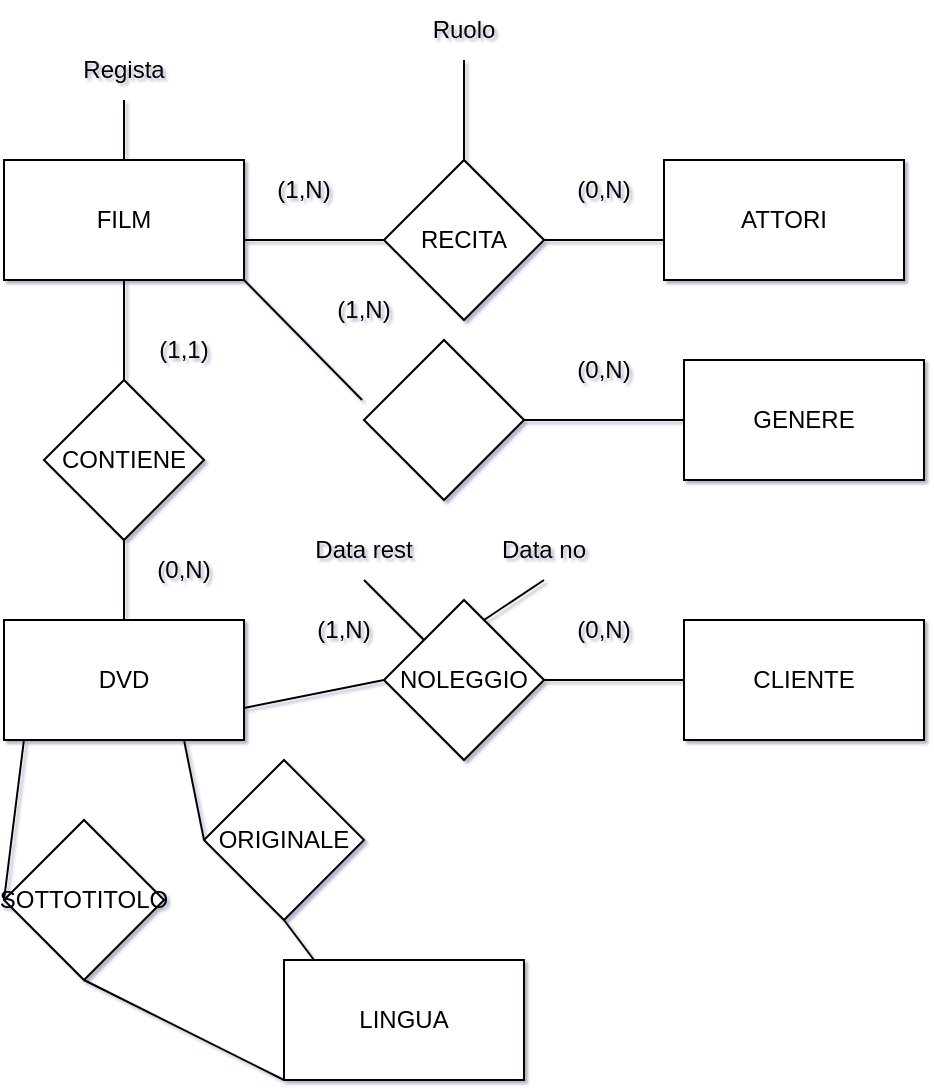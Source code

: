 <mxfile version="15.8.6" type="google"><diagram id="jHMDK2_Nlln0xNN0hwcG" name="Page-1"><mxGraphModel dx="1406" dy="692" grid="1" gridSize="10" guides="1" tooltips="1" connect="1" arrows="1" fold="1" page="1" pageScale="1" pageWidth="1169" pageHeight="827" background="#ffffff" math="0" shadow="1"><root><mxCell id="0"/><mxCell id="1" parent="0"/><mxCell id="cBYSsx3dMt86jVMq1a9o-1" value="FILM" style="rounded=0;whiteSpace=wrap;html=1;" vertex="1" parent="1"><mxGeometry x="70" y="140" width="120" height="60" as="geometry"/></mxCell><mxCell id="cBYSsx3dMt86jVMq1a9o-2" value="RECITA" style="rhombus;whiteSpace=wrap;html=1;" vertex="1" parent="1"><mxGeometry x="260" y="140" width="80" height="80" as="geometry"/></mxCell><mxCell id="cBYSsx3dMt86jVMq1a9o-3" value="ATTORI" style="rounded=0;whiteSpace=wrap;html=1;" vertex="1" parent="1"><mxGeometry x="400" y="140" width="120" height="60" as="geometry"/></mxCell><mxCell id="cBYSsx3dMt86jVMq1a9o-4" value="" style="endArrow=none;html=1;rounded=0;entryX=0;entryY=0.5;entryDx=0;entryDy=0;" edge="1" parent="1" target="cBYSsx3dMt86jVMq1a9o-2"><mxGeometry width="50" height="50" relative="1" as="geometry"><mxPoint x="190" y="180" as="sourcePoint"/><mxPoint x="240" y="130" as="targetPoint"/></mxGeometry></mxCell><mxCell id="cBYSsx3dMt86jVMq1a9o-5" value="" style="endArrow=none;html=1;rounded=0;" edge="1" parent="1"><mxGeometry width="50" height="50" relative="1" as="geometry"><mxPoint x="340" y="180" as="sourcePoint"/><mxPoint x="400" y="180" as="targetPoint"/></mxGeometry></mxCell><mxCell id="cBYSsx3dMt86jVMq1a9o-6" value="(1,N)" style="text;html=1;strokeColor=none;fillColor=none;align=center;verticalAlign=middle;whiteSpace=wrap;rounded=0;" vertex="1" parent="1"><mxGeometry x="190" y="140" width="60" height="30" as="geometry"/></mxCell><mxCell id="cBYSsx3dMt86jVMq1a9o-7" value="(0,N)" style="text;html=1;strokeColor=none;fillColor=none;align=center;verticalAlign=middle;whiteSpace=wrap;rounded=0;" vertex="1" parent="1"><mxGeometry x="340" y="140" width="60" height="30" as="geometry"/></mxCell><mxCell id="cBYSsx3dMt86jVMq1a9o-8" value="Ruolo" style="text;html=1;strokeColor=none;fillColor=none;align=center;verticalAlign=middle;whiteSpace=wrap;rounded=0;" vertex="1" parent="1"><mxGeometry x="270" y="60" width="60" height="30" as="geometry"/></mxCell><mxCell id="cBYSsx3dMt86jVMq1a9o-10" value="" style="endArrow=none;html=1;rounded=0;entryX=0.5;entryY=1;entryDx=0;entryDy=0;" edge="1" parent="1" target="cBYSsx3dMt86jVMq1a9o-8"><mxGeometry width="50" height="50" relative="1" as="geometry"><mxPoint x="300" y="140" as="sourcePoint"/><mxPoint x="350" y="90" as="targetPoint"/></mxGeometry></mxCell><mxCell id="cBYSsx3dMt86jVMq1a9o-11" value="Regista" style="text;html=1;strokeColor=none;fillColor=none;align=center;verticalAlign=middle;whiteSpace=wrap;rounded=0;" vertex="1" parent="1"><mxGeometry x="100" y="80" width="60" height="30" as="geometry"/></mxCell><mxCell id="cBYSsx3dMt86jVMq1a9o-12" value="" style="endArrow=none;html=1;rounded=0;entryX=0.5;entryY=1;entryDx=0;entryDy=0;" edge="1" parent="1" target="cBYSsx3dMt86jVMq1a9o-11"><mxGeometry width="50" height="50" relative="1" as="geometry"><mxPoint x="130" y="140" as="sourcePoint"/><mxPoint x="180" y="90" as="targetPoint"/></mxGeometry></mxCell><mxCell id="cBYSsx3dMt86jVMq1a9o-13" value="DVD" style="rounded=0;whiteSpace=wrap;html=1;" vertex="1" parent="1"><mxGeometry x="70" y="370" width="120" height="60" as="geometry"/></mxCell><mxCell id="cBYSsx3dMt86jVMq1a9o-14" value="CONTIENE" style="rhombus;whiteSpace=wrap;html=1;" vertex="1" parent="1"><mxGeometry x="90" y="250" width="80" height="80" as="geometry"/></mxCell><mxCell id="cBYSsx3dMt86jVMq1a9o-15" value="" style="endArrow=none;html=1;rounded=0;entryX=0.5;entryY=1;entryDx=0;entryDy=0;" edge="1" parent="1" target="cBYSsx3dMt86jVMq1a9o-14"><mxGeometry width="50" height="50" relative="1" as="geometry"><mxPoint x="130" y="370" as="sourcePoint"/><mxPoint x="180" y="320" as="targetPoint"/></mxGeometry></mxCell><mxCell id="cBYSsx3dMt86jVMq1a9o-16" value="" style="endArrow=none;html=1;rounded=0;entryX=0.5;entryY=1;entryDx=0;entryDy=0;" edge="1" parent="1" target="cBYSsx3dMt86jVMq1a9o-1"><mxGeometry width="50" height="50" relative="1" as="geometry"><mxPoint x="130" y="250" as="sourcePoint"/><mxPoint x="180" y="200" as="targetPoint"/></mxGeometry></mxCell><mxCell id="cBYSsx3dMt86jVMq1a9o-17" value="NOLEGGIO" style="rhombus;whiteSpace=wrap;html=1;" vertex="1" parent="1"><mxGeometry x="260" y="360" width="80" height="80" as="geometry"/></mxCell><mxCell id="cBYSsx3dMt86jVMq1a9o-18" value="CLIENTE" style="rounded=0;whiteSpace=wrap;html=1;" vertex="1" parent="1"><mxGeometry x="410" y="370" width="120" height="60" as="geometry"/></mxCell><mxCell id="cBYSsx3dMt86jVMq1a9o-19" value="" style="endArrow=none;html=1;rounded=0;entryX=0;entryY=0.5;entryDx=0;entryDy=0;" edge="1" parent="1" target="cBYSsx3dMt86jVMq1a9o-17"><mxGeometry width="50" height="50" relative="1" as="geometry"><mxPoint x="190" y="414" as="sourcePoint"/><mxPoint x="240" y="364" as="targetPoint"/></mxGeometry></mxCell><mxCell id="cBYSsx3dMt86jVMq1a9o-20" value="" style="endArrow=none;html=1;rounded=0;entryX=0;entryY=0.5;entryDx=0;entryDy=0;" edge="1" parent="1" target="cBYSsx3dMt86jVMq1a9o-18"><mxGeometry width="50" height="50" relative="1" as="geometry"><mxPoint x="340" y="400" as="sourcePoint"/><mxPoint x="390" y="350" as="targetPoint"/></mxGeometry></mxCell><mxCell id="cBYSsx3dMt86jVMq1a9o-21" value="(1,1)" style="text;html=1;strokeColor=none;fillColor=none;align=center;verticalAlign=middle;whiteSpace=wrap;rounded=0;" vertex="1" parent="1"><mxGeometry x="130" y="220" width="60" height="30" as="geometry"/></mxCell><mxCell id="cBYSsx3dMt86jVMq1a9o-22" value="(0,N)" style="text;html=1;strokeColor=none;fillColor=none;align=center;verticalAlign=middle;whiteSpace=wrap;rounded=0;" vertex="1" parent="1"><mxGeometry x="130" y="330" width="60" height="30" as="geometry"/></mxCell><mxCell id="cBYSsx3dMt86jVMq1a9o-23" value="(1,N)" style="text;html=1;strokeColor=none;fillColor=none;align=center;verticalAlign=middle;whiteSpace=wrap;rounded=0;" vertex="1" parent="1"><mxGeometry x="210" y="360" width="60" height="30" as="geometry"/></mxCell><mxCell id="cBYSsx3dMt86jVMq1a9o-24" value="(0,N)" style="text;html=1;strokeColor=none;fillColor=none;align=center;verticalAlign=middle;whiteSpace=wrap;rounded=0;" vertex="1" parent="1"><mxGeometry x="340" y="360" width="60" height="30" as="geometry"/></mxCell><mxCell id="cBYSsx3dMt86jVMq1a9o-25" value="" style="rhombus;whiteSpace=wrap;html=1;" vertex="1" parent="1"><mxGeometry x="250" y="230" width="80" height="80" as="geometry"/></mxCell><mxCell id="cBYSsx3dMt86jVMq1a9o-26" value="GENERE" style="rounded=0;whiteSpace=wrap;html=1;" vertex="1" parent="1"><mxGeometry x="410" y="240" width="120" height="60" as="geometry"/></mxCell><mxCell id="cBYSsx3dMt86jVMq1a9o-27" value="" style="endArrow=none;html=1;rounded=0;entryX=-0.012;entryY=0.375;entryDx=0;entryDy=0;entryPerimeter=0;" edge="1" parent="1" target="cBYSsx3dMt86jVMq1a9o-25"><mxGeometry width="50" height="50" relative="1" as="geometry"><mxPoint x="190" y="200" as="sourcePoint"/><mxPoint x="240" y="150" as="targetPoint"/></mxGeometry></mxCell><mxCell id="cBYSsx3dMt86jVMq1a9o-28" value="" style="endArrow=none;html=1;rounded=0;entryX=0;entryY=0.5;entryDx=0;entryDy=0;" edge="1" parent="1" target="cBYSsx3dMt86jVMq1a9o-26"><mxGeometry width="50" height="50" relative="1" as="geometry"><mxPoint x="330" y="270" as="sourcePoint"/><mxPoint x="380" y="220" as="targetPoint"/></mxGeometry></mxCell><mxCell id="cBYSsx3dMt86jVMq1a9o-29" value="(1,N)" style="text;html=1;strokeColor=none;fillColor=none;align=center;verticalAlign=middle;whiteSpace=wrap;rounded=0;" vertex="1" parent="1"><mxGeometry x="220" y="200" width="60" height="30" as="geometry"/></mxCell><mxCell id="cBYSsx3dMt86jVMq1a9o-30" value="(0,N)" style="text;html=1;strokeColor=none;fillColor=none;align=center;verticalAlign=middle;whiteSpace=wrap;rounded=0;" vertex="1" parent="1"><mxGeometry x="340" y="230" width="60" height="30" as="geometry"/></mxCell><mxCell id="cBYSsx3dMt86jVMq1a9o-31" value="Data rest" style="text;html=1;strokeColor=none;fillColor=none;align=center;verticalAlign=middle;whiteSpace=wrap;rounded=0;" vertex="1" parent="1"><mxGeometry x="220" y="320" width="60" height="30" as="geometry"/></mxCell><mxCell id="cBYSsx3dMt86jVMq1a9o-33" value="Data no" style="text;html=1;strokeColor=none;fillColor=none;align=center;verticalAlign=middle;whiteSpace=wrap;rounded=0;" vertex="1" parent="1"><mxGeometry x="310" y="320" width="60" height="30" as="geometry"/></mxCell><mxCell id="cBYSsx3dMt86jVMq1a9o-34" value="" style="endArrow=none;html=1;rounded=0;entryX=0.5;entryY=1;entryDx=0;entryDy=0;" edge="1" parent="1" target="cBYSsx3dMt86jVMq1a9o-33"><mxGeometry width="50" height="50" relative="1" as="geometry"><mxPoint x="310" y="370" as="sourcePoint"/><mxPoint x="360" y="320" as="targetPoint"/></mxGeometry></mxCell><mxCell id="cBYSsx3dMt86jVMq1a9o-35" value="" style="endArrow=none;html=1;rounded=0;entryX=0.5;entryY=1;entryDx=0;entryDy=0;" edge="1" parent="1" target="cBYSsx3dMt86jVMq1a9o-31"><mxGeometry width="50" height="50" relative="1" as="geometry"><mxPoint x="280" y="380" as="sourcePoint"/><mxPoint x="330" y="330" as="targetPoint"/></mxGeometry></mxCell><mxCell id="cBYSsx3dMt86jVMq1a9o-36" value="LINGUA" style="rounded=0;whiteSpace=wrap;html=1;" vertex="1" parent="1"><mxGeometry x="210" y="540" width="120" height="60" as="geometry"/></mxCell><mxCell id="cBYSsx3dMt86jVMq1a9o-37" value="SOTTOTITOLO" style="rhombus;whiteSpace=wrap;html=1;" vertex="1" parent="1"><mxGeometry x="70" y="470" width="80" height="80" as="geometry"/></mxCell><mxCell id="cBYSsx3dMt86jVMq1a9o-38" value="ORIGINALE" style="rhombus;whiteSpace=wrap;html=1;" vertex="1" parent="1"><mxGeometry x="170" y="440" width="80" height="80" as="geometry"/></mxCell><mxCell id="cBYSsx3dMt86jVMq1a9o-39" value="" style="endArrow=none;html=1;rounded=0;entryX=0.083;entryY=1;entryDx=0;entryDy=0;entryPerimeter=0;" edge="1" parent="1" target="cBYSsx3dMt86jVMq1a9o-13"><mxGeometry width="50" height="50" relative="1" as="geometry"><mxPoint x="70" y="510" as="sourcePoint"/><mxPoint x="120" y="460" as="targetPoint"/></mxGeometry></mxCell><mxCell id="cBYSsx3dMt86jVMq1a9o-40" value="" style="endArrow=none;html=1;rounded=0;entryX=0;entryY=1;entryDx=0;entryDy=0;" edge="1" parent="1" target="cBYSsx3dMt86jVMq1a9o-36"><mxGeometry width="50" height="50" relative="1" as="geometry"><mxPoint x="110" y="550" as="sourcePoint"/><mxPoint x="160" y="500" as="targetPoint"/></mxGeometry></mxCell><mxCell id="cBYSsx3dMt86jVMq1a9o-41" value="" style="endArrow=none;html=1;rounded=0;entryX=0.5;entryY=1;entryDx=0;entryDy=0;" edge="1" parent="1" target="cBYSsx3dMt86jVMq1a9o-38"><mxGeometry width="50" height="50" relative="1" as="geometry"><mxPoint x="225" y="540" as="sourcePoint"/><mxPoint x="275" y="490" as="targetPoint"/></mxGeometry></mxCell><mxCell id="cBYSsx3dMt86jVMq1a9o-42" value="" style="endArrow=none;html=1;rounded=0;entryX=0.75;entryY=1;entryDx=0;entryDy=0;" edge="1" parent="1" target="cBYSsx3dMt86jVMq1a9o-13"><mxGeometry width="50" height="50" relative="1" as="geometry"><mxPoint x="170" y="480" as="sourcePoint"/><mxPoint x="220" y="430" as="targetPoint"/></mxGeometry></mxCell></root></mxGraphModel></diagram></mxfile>